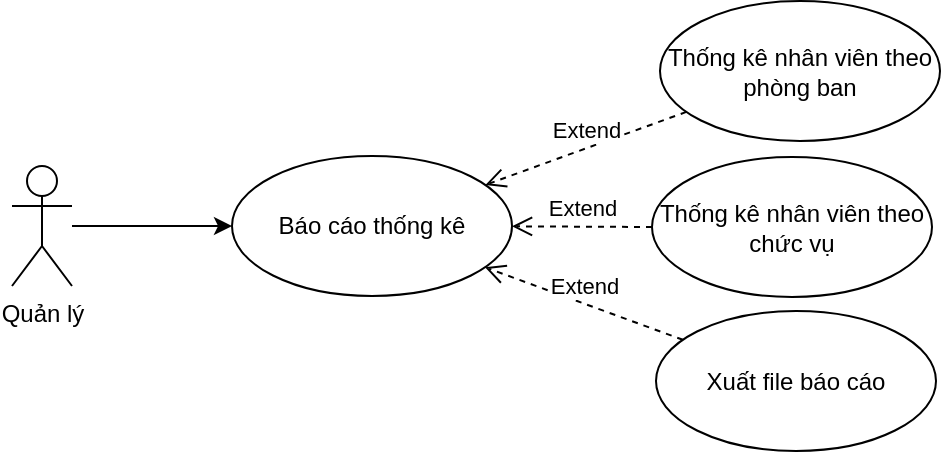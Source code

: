 <mxfile version="24.9.1">
  <diagram name="Trang-1" id="6O3WyN0ACbmJ9DIZcZKH">
    <mxGraphModel dx="1050" dy="522" grid="1" gridSize="10" guides="1" tooltips="1" connect="1" arrows="1" fold="1" page="1" pageScale="1" pageWidth="827" pageHeight="1169" math="0" shadow="0">
      <root>
        <mxCell id="0" />
        <mxCell id="1" parent="0" />
        <mxCell id="KZK-cBn-YyZAJvQX1S4S-3" style="edgeStyle=orthogonalEdgeStyle;rounded=0;orthogonalLoop=1;jettySize=auto;html=1;" edge="1" parent="1" source="KZK-cBn-YyZAJvQX1S4S-1" target="KZK-cBn-YyZAJvQX1S4S-2">
          <mxGeometry relative="1" as="geometry" />
        </mxCell>
        <mxCell id="KZK-cBn-YyZAJvQX1S4S-1" value="Quản lý" style="shape=umlActor;verticalLabelPosition=bottom;verticalAlign=top;html=1;outlineConnect=0;" vertex="1" parent="1">
          <mxGeometry x="70" y="340" width="30" height="60" as="geometry" />
        </mxCell>
        <mxCell id="KZK-cBn-YyZAJvQX1S4S-2" value="Báo cáo thống kê" style="ellipse;whiteSpace=wrap;html=1;" vertex="1" parent="1">
          <mxGeometry x="180" y="335" width="140" height="70" as="geometry" />
        </mxCell>
        <mxCell id="KZK-cBn-YyZAJvQX1S4S-7" value="" style="group" vertex="1" connectable="0" parent="1">
          <mxGeometry x="390" y="257.5" width="144" height="225" as="geometry" />
        </mxCell>
        <mxCell id="KZK-cBn-YyZAJvQX1S4S-4" value="Thống kê nhân viên theo chức vụ" style="ellipse;whiteSpace=wrap;html=1;" vertex="1" parent="KZK-cBn-YyZAJvQX1S4S-7">
          <mxGeometry y="78" width="140" height="70" as="geometry" />
        </mxCell>
        <mxCell id="KZK-cBn-YyZAJvQX1S4S-5" value="Xuất file báo cáo" style="ellipse;whiteSpace=wrap;html=1;" vertex="1" parent="KZK-cBn-YyZAJvQX1S4S-7">
          <mxGeometry x="2" y="155" width="140" height="70" as="geometry" />
        </mxCell>
        <mxCell id="KZK-cBn-YyZAJvQX1S4S-6" value="Thống kê nhân viên theo phòng ban" style="ellipse;whiteSpace=wrap;html=1;" vertex="1" parent="KZK-cBn-YyZAJvQX1S4S-7">
          <mxGeometry x="4" width="140" height="70" as="geometry" />
        </mxCell>
        <mxCell id="KZK-cBn-YyZAJvQX1S4S-8" value="Extend" style="html=1;verticalAlign=bottom;endArrow=open;dashed=1;endSize=8;curved=0;rounded=0;" edge="1" parent="1" source="KZK-cBn-YyZAJvQX1S4S-6" target="KZK-cBn-YyZAJvQX1S4S-2">
          <mxGeometry relative="1" as="geometry">
            <mxPoint x="450" y="370" as="sourcePoint" />
            <mxPoint x="370" y="370" as="targetPoint" />
          </mxGeometry>
        </mxCell>
        <mxCell id="KZK-cBn-YyZAJvQX1S4S-9" value="Extend" style="html=1;verticalAlign=bottom;endArrow=open;dashed=1;endSize=8;curved=0;rounded=0;" edge="1" parent="1" source="KZK-cBn-YyZAJvQX1S4S-4" target="KZK-cBn-YyZAJvQX1S4S-2">
          <mxGeometry relative="1" as="geometry">
            <mxPoint x="417" y="323" as="sourcePoint" />
            <mxPoint x="317" y="360" as="targetPoint" />
          </mxGeometry>
        </mxCell>
        <mxCell id="KZK-cBn-YyZAJvQX1S4S-10" value="Extend" style="html=1;verticalAlign=bottom;endArrow=open;dashed=1;endSize=8;curved=0;rounded=0;" edge="1" parent="1" source="KZK-cBn-YyZAJvQX1S4S-5" target="KZK-cBn-YyZAJvQX1S4S-2">
          <mxGeometry relative="1" as="geometry">
            <mxPoint x="400" y="381" as="sourcePoint" />
            <mxPoint x="330" y="380" as="targetPoint" />
          </mxGeometry>
        </mxCell>
      </root>
    </mxGraphModel>
  </diagram>
</mxfile>
